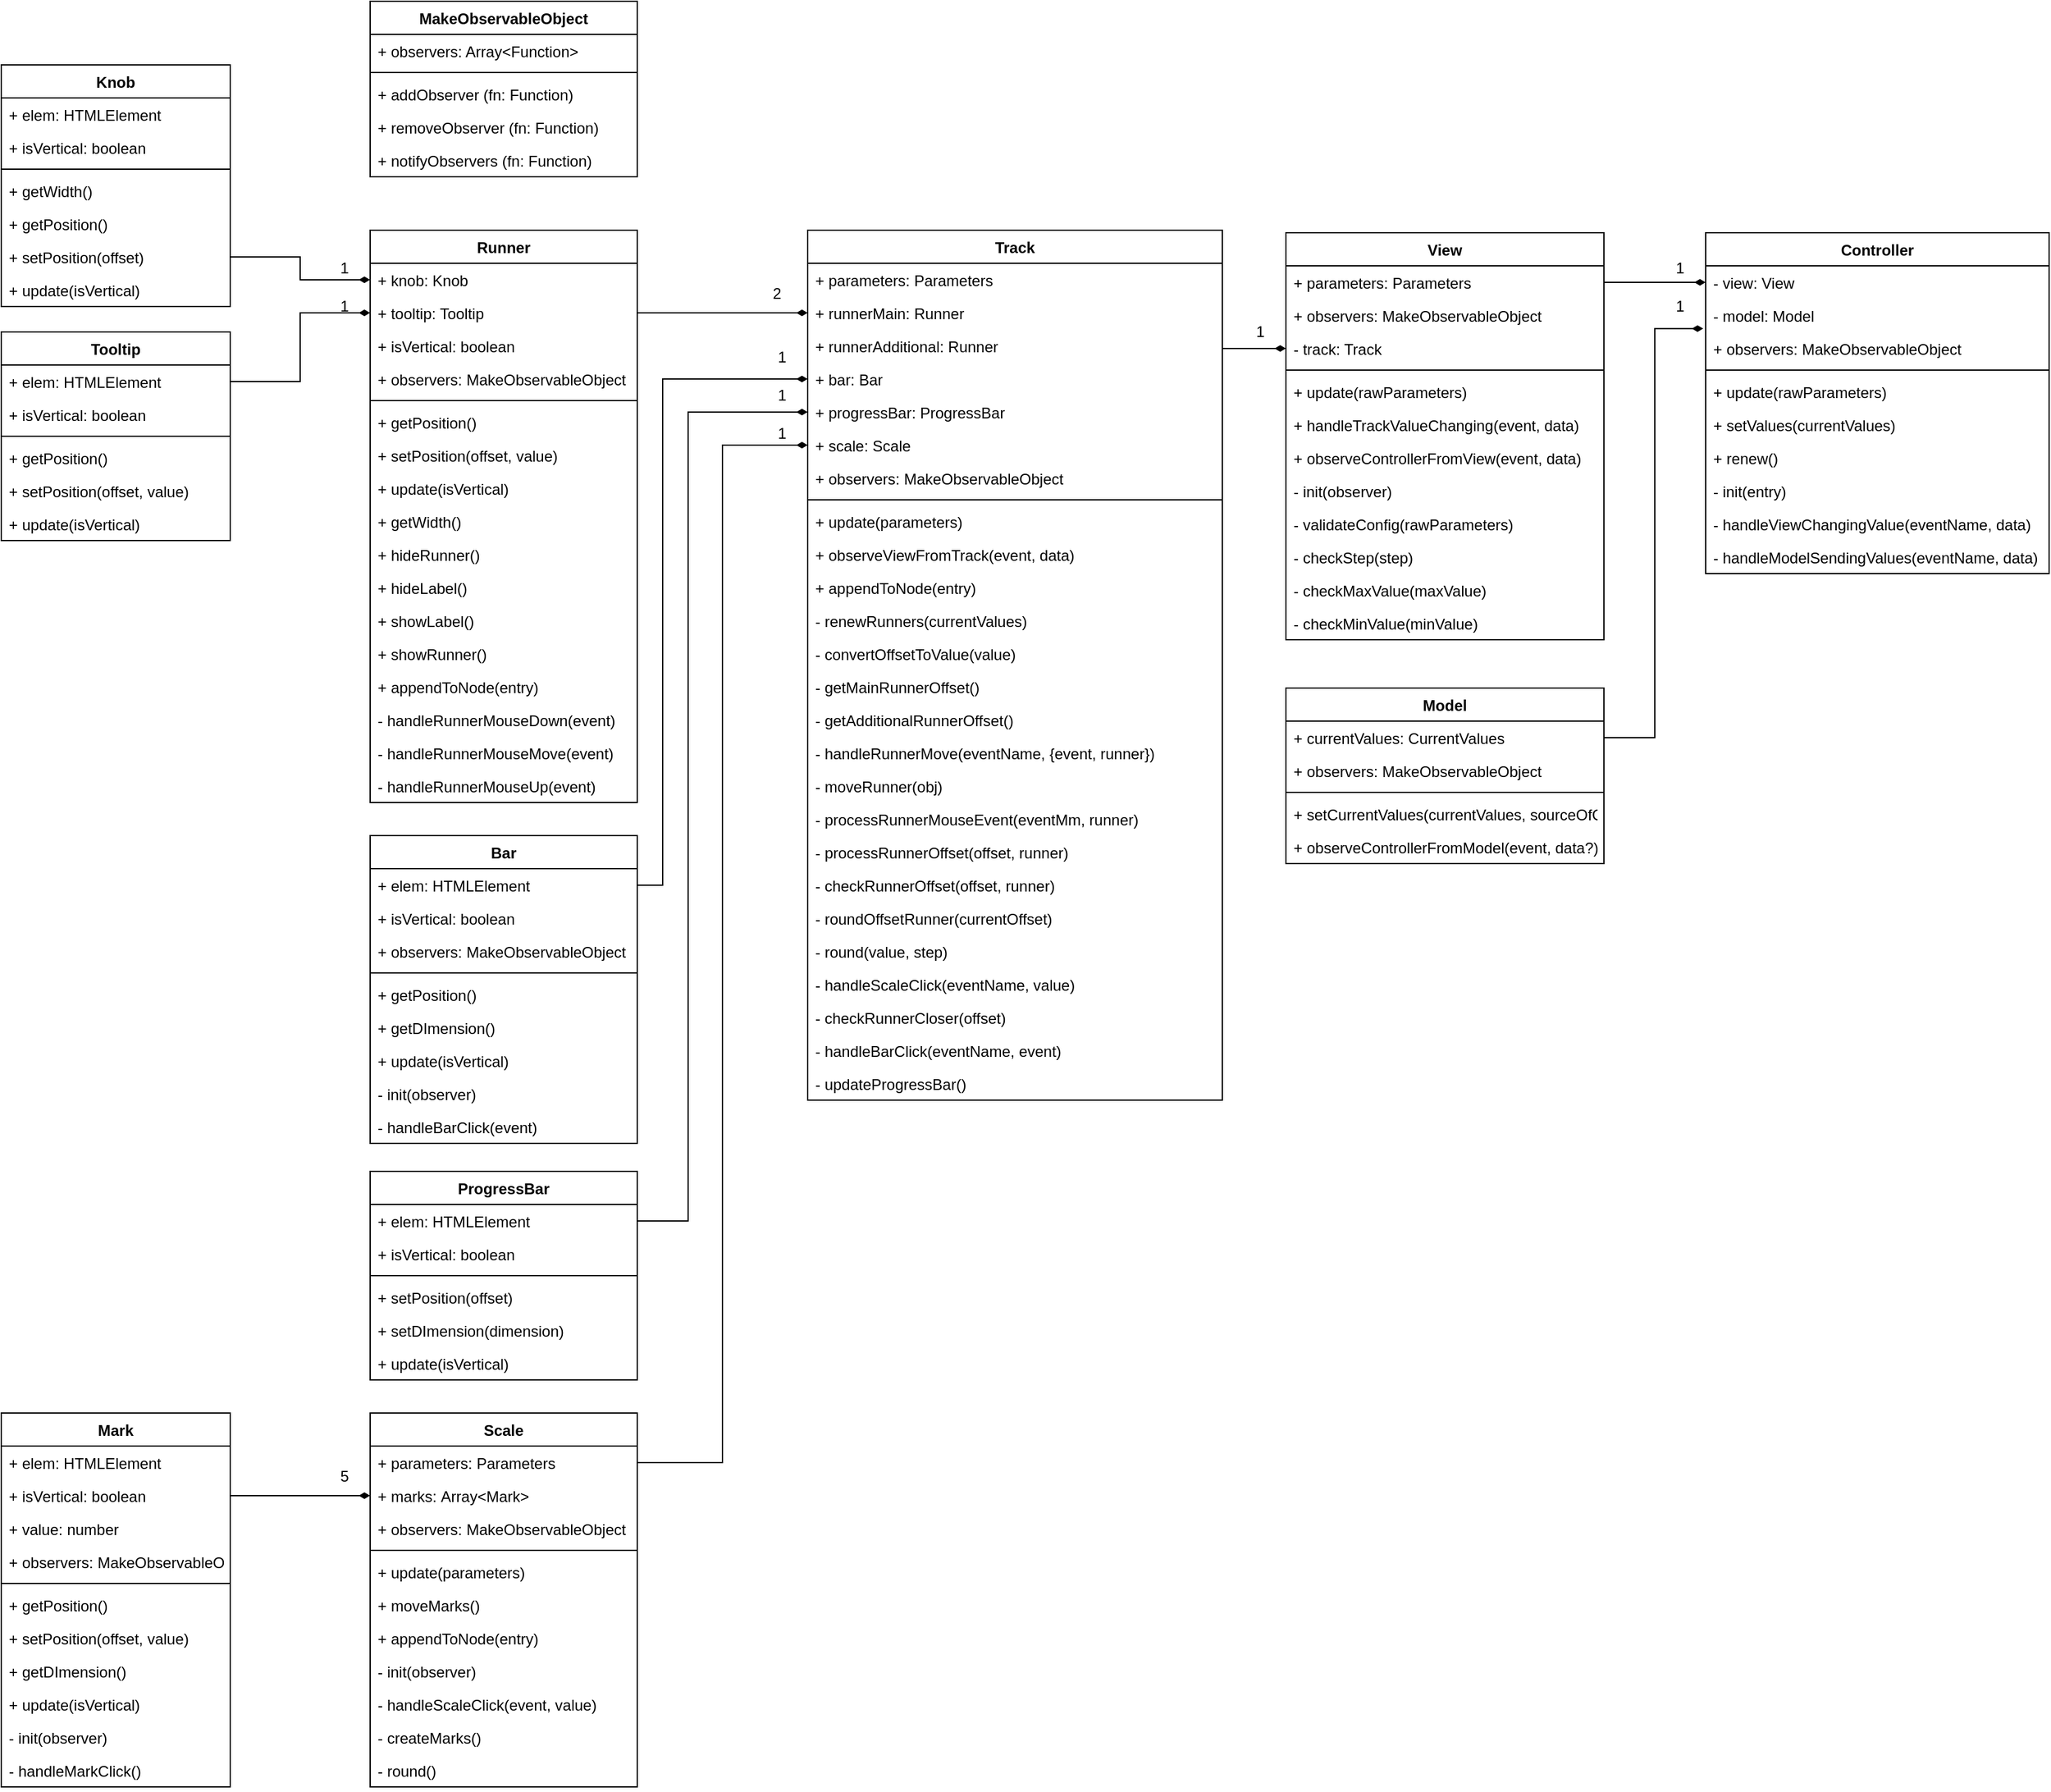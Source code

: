 <mxfile version="14.1.3" type="device"><diagram id="C5RBs43oDa-KdzZeNtuy" name="Page-1"><mxGraphModel dx="2417" dy="706" grid="1" gridSize="10" guides="1" tooltips="1" connect="1" arrows="1" fold="1" page="1" pageScale="1" pageWidth="1169" pageHeight="1654" math="0" shadow="0"><root><mxCell id="WIyWlLk6GJQsqaUBKTNV-0"/><mxCell id="WIyWlLk6GJQsqaUBKTNV-1" parent="WIyWlLk6GJQsqaUBKTNV-0"/><mxCell id="qAuqVjFfObLpfIINwKB6-82" value="1" style="text;html=1;strokeColor=none;fillColor=none;align=center;verticalAlign=middle;whiteSpace=wrap;rounded=0;" parent="WIyWlLk6GJQsqaUBKTNV-1" vertex="1"><mxGeometry x="40" y="250" width="40" height="20" as="geometry"/></mxCell><mxCell id="qAuqVjFfObLpfIINwKB6-19" value="Knob" style="swimlane;fontStyle=1;align=center;verticalAlign=top;childLayout=stackLayout;horizontal=1;startSize=26;horizontalStack=0;resizeParent=1;resizeParentMax=0;resizeLast=0;collapsible=1;marginBottom=0;" parent="WIyWlLk6GJQsqaUBKTNV-1" vertex="1"><mxGeometry x="-210" y="100" width="180" height="190" as="geometry"><mxRectangle x="60" y="210" width="60" height="26" as="alternateBounds"/></mxGeometry></mxCell><mxCell id="qAuqVjFfObLpfIINwKB6-20" value="+ elem: HTMLElement" style="text;strokeColor=none;fillColor=none;align=left;verticalAlign=top;spacingLeft=4;spacingRight=4;overflow=hidden;rotatable=0;points=[[0,0.5],[1,0.5]];portConstraint=eastwest;" parent="qAuqVjFfObLpfIINwKB6-19" vertex="1"><mxGeometry y="26" width="180" height="26" as="geometry"/></mxCell><mxCell id="0fVDJFz4LNaAnYRw1gRT-3" value="+ isVertical: boolean" style="text;strokeColor=none;fillColor=none;align=left;verticalAlign=top;spacingLeft=4;spacingRight=4;overflow=hidden;rotatable=0;points=[[0,0.5],[1,0.5]];portConstraint=eastwest;" vertex="1" parent="qAuqVjFfObLpfIINwKB6-19"><mxGeometry y="52" width="180" height="26" as="geometry"/></mxCell><mxCell id="qAuqVjFfObLpfIINwKB6-21" value="" style="line;strokeWidth=1;fillColor=none;align=left;verticalAlign=middle;spacingTop=-1;spacingLeft=3;spacingRight=3;rotatable=0;labelPosition=right;points=[];portConstraint=eastwest;" parent="qAuqVjFfObLpfIINwKB6-19" vertex="1"><mxGeometry y="78" width="180" height="8" as="geometry"/></mxCell><mxCell id="qAuqVjFfObLpfIINwKB6-22" value="+ getWidth()" style="text;strokeColor=none;fillColor=none;align=left;verticalAlign=top;spacingLeft=4;spacingRight=4;overflow=hidden;rotatable=0;points=[[0,0.5],[1,0.5]];portConstraint=eastwest;" parent="qAuqVjFfObLpfIINwKB6-19" vertex="1"><mxGeometry y="86" width="180" height="26" as="geometry"/></mxCell><mxCell id="0fVDJFz4LNaAnYRw1gRT-4" value="+ getPosition()" style="text;strokeColor=none;fillColor=none;align=left;verticalAlign=top;spacingLeft=4;spacingRight=4;overflow=hidden;rotatable=0;points=[[0,0.5],[1,0.5]];portConstraint=eastwest;" vertex="1" parent="qAuqVjFfObLpfIINwKB6-19"><mxGeometry y="112" width="180" height="26" as="geometry"/></mxCell><mxCell id="0fVDJFz4LNaAnYRw1gRT-5" value="+ setPosition(offset)" style="text;strokeColor=none;fillColor=none;align=left;verticalAlign=top;spacingLeft=4;spacingRight=4;overflow=hidden;rotatable=0;points=[[0,0.5],[1,0.5]];portConstraint=eastwest;" vertex="1" parent="qAuqVjFfObLpfIINwKB6-19"><mxGeometry y="138" width="180" height="26" as="geometry"/></mxCell><mxCell id="0fVDJFz4LNaAnYRw1gRT-6" value="+ update(isVertical)" style="text;strokeColor=none;fillColor=none;align=left;verticalAlign=top;spacingLeft=4;spacingRight=4;overflow=hidden;rotatable=0;points=[[0,0.5],[1,0.5]];portConstraint=eastwest;" vertex="1" parent="qAuqVjFfObLpfIINwKB6-19"><mxGeometry y="164" width="180" height="26" as="geometry"/></mxCell><mxCell id="qAuqVjFfObLpfIINwKB6-9" value="Bar" style="swimlane;fontStyle=1;align=center;verticalAlign=top;childLayout=stackLayout;horizontal=1;startSize=26;horizontalStack=0;resizeParent=1;resizeParentMax=0;resizeLast=0;collapsible=1;marginBottom=0;" parent="WIyWlLk6GJQsqaUBKTNV-1" vertex="1"><mxGeometry x="80" y="706" width="210" height="242" as="geometry"><mxRectangle x="60" y="40" width="60" height="26" as="alternateBounds"/></mxGeometry></mxCell><mxCell id="qAuqVjFfObLpfIINwKB6-10" value="+ elem: HTMLElement" style="text;strokeColor=none;fillColor=none;align=left;verticalAlign=top;spacingLeft=4;spacingRight=4;overflow=hidden;rotatable=0;points=[[0,0.5],[1,0.5]];portConstraint=eastwest;" parent="qAuqVjFfObLpfIINwKB6-9" vertex="1"><mxGeometry y="26" width="210" height="26" as="geometry"/></mxCell><mxCell id="wnzfdu85g52edxSjfzDe-0" value="+ isVertical: boolean" style="text;strokeColor=none;fillColor=none;align=left;verticalAlign=top;spacingLeft=4;spacingRight=4;overflow=hidden;rotatable=0;points=[[0,0.5],[1,0.5]];portConstraint=eastwest;" parent="qAuqVjFfObLpfIINwKB6-9" vertex="1"><mxGeometry y="52" width="210" height="26" as="geometry"/></mxCell><mxCell id="0fVDJFz4LNaAnYRw1gRT-0" value="+ observers: MakeObservableObject" style="text;strokeColor=none;fillColor=none;align=left;verticalAlign=top;spacingLeft=4;spacingRight=4;overflow=hidden;rotatable=0;points=[[0,0.5],[1,0.5]];portConstraint=eastwest;" vertex="1" parent="qAuqVjFfObLpfIINwKB6-9"><mxGeometry y="78" width="210" height="26" as="geometry"/></mxCell><mxCell id="qAuqVjFfObLpfIINwKB6-11" value="" style="line;strokeWidth=1;fillColor=none;align=left;verticalAlign=middle;spacingTop=-1;spacingLeft=3;spacingRight=3;rotatable=0;labelPosition=right;points=[];portConstraint=eastwest;" parent="qAuqVjFfObLpfIINwKB6-9" vertex="1"><mxGeometry y="104" width="210" height="8" as="geometry"/></mxCell><mxCell id="qAuqVjFfObLpfIINwKB6-12" value="+ getPosition()" style="text;strokeColor=none;fillColor=none;align=left;verticalAlign=top;spacingLeft=4;spacingRight=4;overflow=hidden;rotatable=0;points=[[0,0.5],[1,0.5]];portConstraint=eastwest;" parent="qAuqVjFfObLpfIINwKB6-9" vertex="1"><mxGeometry y="112" width="210" height="26" as="geometry"/></mxCell><mxCell id="qAuqVjFfObLpfIINwKB6-13" value="+ getDImension()" style="text;strokeColor=none;fillColor=none;align=left;verticalAlign=top;spacingLeft=4;spacingRight=4;overflow=hidden;rotatable=0;points=[[0,0.5],[1,0.5]];portConstraint=eastwest;" parent="qAuqVjFfObLpfIINwKB6-9" vertex="1"><mxGeometry y="138" width="210" height="26" as="geometry"/></mxCell><mxCell id="0fVDJFz4LNaAnYRw1gRT-1" value="+ update(isVertical)" style="text;strokeColor=none;fillColor=none;align=left;verticalAlign=top;spacingLeft=4;spacingRight=4;overflow=hidden;rotatable=0;points=[[0,0.5],[1,0.5]];portConstraint=eastwest;" vertex="1" parent="qAuqVjFfObLpfIINwKB6-9"><mxGeometry y="164" width="210" height="26" as="geometry"/></mxCell><mxCell id="qAuqVjFfObLpfIINwKB6-14" value="- init(observer)" style="text;strokeColor=none;fillColor=none;align=left;verticalAlign=top;spacingLeft=4;spacingRight=4;overflow=hidden;rotatable=0;points=[[0,0.5],[1,0.5]];portConstraint=eastwest;" parent="qAuqVjFfObLpfIINwKB6-9" vertex="1"><mxGeometry y="190" width="210" height="26" as="geometry"/></mxCell><mxCell id="0fVDJFz4LNaAnYRw1gRT-2" value="- handleBarClick(event)" style="text;strokeColor=none;fillColor=none;align=left;verticalAlign=top;spacingLeft=4;spacingRight=4;overflow=hidden;rotatable=0;points=[[0,0.5],[1,0.5]];portConstraint=eastwest;" vertex="1" parent="qAuqVjFfObLpfIINwKB6-9"><mxGeometry y="216" width="210" height="26" as="geometry"/></mxCell><mxCell id="zkfFHV4jXpPFQw0GAbJ--0" value="Track" style="swimlane;fontStyle=1;align=center;verticalAlign=top;childLayout=stackLayout;horizontal=1;startSize=26;horizontalStack=0;resizeParent=1;resizeLast=0;collapsible=1;marginBottom=0;rounded=0;shadow=0;strokeWidth=1;" parent="WIyWlLk6GJQsqaUBKTNV-1" vertex="1"><mxGeometry x="424" y="230" width="326" height="684" as="geometry"><mxRectangle x="220" y="120" width="160" height="26" as="alternateBounds"/></mxGeometry></mxCell><mxCell id="0fVDJFz4LNaAnYRw1gRT-81" value="+ parameters: Parameters" style="text;strokeColor=none;fillColor=none;align=left;verticalAlign=top;spacingLeft=4;spacingRight=4;overflow=hidden;rotatable=0;points=[[0,0.5],[1,0.5]];portConstraint=eastwest;" vertex="1" parent="zkfFHV4jXpPFQw0GAbJ--0"><mxGeometry y="26" width="326" height="26" as="geometry"/></mxCell><mxCell id="0fVDJFz4LNaAnYRw1gRT-82" value="+ runnerMain: Runner" style="text;strokeColor=none;fillColor=none;align=left;verticalAlign=top;spacingLeft=4;spacingRight=4;overflow=hidden;rotatable=0;points=[[0,0.5],[1,0.5]];portConstraint=eastwest;" vertex="1" parent="zkfFHV4jXpPFQw0GAbJ--0"><mxGeometry y="52" width="326" height="26" as="geometry"/></mxCell><mxCell id="0fVDJFz4LNaAnYRw1gRT-83" value="+ runnerAdditional: Runner" style="text;strokeColor=none;fillColor=none;align=left;verticalAlign=top;spacingLeft=4;spacingRight=4;overflow=hidden;rotatable=0;points=[[0,0.5],[1,0.5]];portConstraint=eastwest;" vertex="1" parent="zkfFHV4jXpPFQw0GAbJ--0"><mxGeometry y="78" width="326" height="26" as="geometry"/></mxCell><mxCell id="0fVDJFz4LNaAnYRw1gRT-84" value="+ bar: Bar" style="text;align=left;verticalAlign=top;spacingLeft=4;spacingRight=4;overflow=hidden;rotatable=0;points=[[0,0.5],[1,0.5]];portConstraint=eastwest;rounded=0;shadow=0;html=0;" vertex="1" parent="zkfFHV4jXpPFQw0GAbJ--0"><mxGeometry y="104" width="326" height="26" as="geometry"/></mxCell><mxCell id="qAuqVjFfObLpfIINwKB6-91" value="+ progressBar: ProgressBar" style="text;align=left;verticalAlign=top;spacingLeft=4;spacingRight=4;overflow=hidden;rotatable=0;points=[[0,0.5],[1,0.5]];portConstraint=eastwest;rounded=0;shadow=0;html=0;" parent="zkfFHV4jXpPFQw0GAbJ--0" vertex="1"><mxGeometry y="130" width="326" height="26" as="geometry"/></mxCell><mxCell id="zkfFHV4jXpPFQw0GAbJ--1" value="+ scale: Scale" style="text;align=left;verticalAlign=top;spacingLeft=4;spacingRight=4;overflow=hidden;rotatable=0;points=[[0,0.5],[1,0.5]];portConstraint=eastwest;" parent="zkfFHV4jXpPFQw0GAbJ--0" vertex="1"><mxGeometry y="156" width="326" height="26" as="geometry"/></mxCell><mxCell id="0fVDJFz4LNaAnYRw1gRT-85" value="+ observers: MakeObservableObject" style="text;strokeColor=none;fillColor=none;align=left;verticalAlign=top;spacingLeft=4;spacingRight=4;overflow=hidden;rotatable=0;points=[[0,0.5],[1,0.5]];portConstraint=eastwest;" vertex="1" parent="zkfFHV4jXpPFQw0GAbJ--0"><mxGeometry y="182" width="326" height="26" as="geometry"/></mxCell><mxCell id="zkfFHV4jXpPFQw0GAbJ--4" value="" style="line;html=1;strokeWidth=1;align=left;verticalAlign=middle;spacingTop=-1;spacingLeft=3;spacingRight=3;rotatable=0;labelPosition=right;points=[];portConstraint=eastwest;" parent="zkfFHV4jXpPFQw0GAbJ--0" vertex="1"><mxGeometry y="208" width="326" height="8" as="geometry"/></mxCell><mxCell id="0fVDJFz4LNaAnYRw1gRT-86" value="+ update(parameters)" style="text;strokeColor=none;fillColor=none;align=left;verticalAlign=top;spacingLeft=4;spacingRight=4;overflow=hidden;rotatable=0;points=[[0,0.5],[1,0.5]];portConstraint=eastwest;" vertex="1" parent="zkfFHV4jXpPFQw0GAbJ--0"><mxGeometry y="216" width="326" height="26" as="geometry"/></mxCell><mxCell id="0fVDJFz4LNaAnYRw1gRT-87" value="+ observeViewFromTrack(event, data)" style="text;strokeColor=none;fillColor=none;align=left;verticalAlign=top;spacingLeft=4;spacingRight=4;overflow=hidden;rotatable=0;points=[[0,0.5],[1,0.5]];portConstraint=eastwest;" vertex="1" parent="zkfFHV4jXpPFQw0GAbJ--0"><mxGeometry y="242" width="326" height="26" as="geometry"/></mxCell><mxCell id="0fVDJFz4LNaAnYRw1gRT-89" value="+ appendToNode(entry)" style="text;strokeColor=none;fillColor=none;align=left;verticalAlign=top;spacingLeft=4;spacingRight=4;overflow=hidden;rotatable=0;points=[[0,0.5],[1,0.5]];portConstraint=eastwest;" vertex="1" parent="zkfFHV4jXpPFQw0GAbJ--0"><mxGeometry y="268" width="326" height="26" as="geometry"/></mxCell><mxCell id="0fVDJFz4LNaAnYRw1gRT-88" value="- renewRunners(currentValues)" style="text;strokeColor=none;fillColor=none;align=left;verticalAlign=top;spacingLeft=4;spacingRight=4;overflow=hidden;rotatable=0;points=[[0,0.5],[1,0.5]];portConstraint=eastwest;" vertex="1" parent="zkfFHV4jXpPFQw0GAbJ--0"><mxGeometry y="294" width="326" height="26" as="geometry"/></mxCell><mxCell id="0fVDJFz4LNaAnYRw1gRT-90" value="- convertOffsetToValue(value)" style="text;strokeColor=none;fillColor=none;align=left;verticalAlign=top;spacingLeft=4;spacingRight=4;overflow=hidden;rotatable=0;points=[[0,0.5],[1,0.5]];portConstraint=eastwest;" vertex="1" parent="zkfFHV4jXpPFQw0GAbJ--0"><mxGeometry y="320" width="326" height="26" as="geometry"/></mxCell><mxCell id="0fVDJFz4LNaAnYRw1gRT-91" value="- getMainRunnerOffset()" style="text;strokeColor=none;fillColor=none;align=left;verticalAlign=top;spacingLeft=4;spacingRight=4;overflow=hidden;rotatable=0;points=[[0,0.5],[1,0.5]];portConstraint=eastwest;" vertex="1" parent="zkfFHV4jXpPFQw0GAbJ--0"><mxGeometry y="346" width="326" height="26" as="geometry"/></mxCell><mxCell id="0fVDJFz4LNaAnYRw1gRT-92" value="- getAdditionalRunnerOffset()" style="text;strokeColor=none;fillColor=none;align=left;verticalAlign=top;spacingLeft=4;spacingRight=4;overflow=hidden;rotatable=0;points=[[0,0.5],[1,0.5]];portConstraint=eastwest;" vertex="1" parent="zkfFHV4jXpPFQw0GAbJ--0"><mxGeometry y="372" width="326" height="26" as="geometry"/></mxCell><mxCell id="0fVDJFz4LNaAnYRw1gRT-93" value="- handleRunnerMove(eventName, {event, runner})" style="text;strokeColor=none;fillColor=none;align=left;verticalAlign=top;spacingLeft=4;spacingRight=4;overflow=hidden;rotatable=0;points=[[0,0.5],[1,0.5]];portConstraint=eastwest;" vertex="1" parent="zkfFHV4jXpPFQw0GAbJ--0"><mxGeometry y="398" width="326" height="26" as="geometry"/></mxCell><mxCell id="0fVDJFz4LNaAnYRw1gRT-94" value="- moveRunner(obj)" style="text;strokeColor=none;fillColor=none;align=left;verticalAlign=top;spacingLeft=4;spacingRight=4;overflow=hidden;rotatable=0;points=[[0,0.5],[1,0.5]];portConstraint=eastwest;" vertex="1" parent="zkfFHV4jXpPFQw0GAbJ--0"><mxGeometry y="424" width="326" height="26" as="geometry"/></mxCell><mxCell id="0fVDJFz4LNaAnYRw1gRT-95" value="- processRunnerMouseEvent(eventMm, runner)" style="text;strokeColor=none;fillColor=none;align=left;verticalAlign=top;spacingLeft=4;spacingRight=4;overflow=hidden;rotatable=0;points=[[0,0.5],[1,0.5]];portConstraint=eastwest;" vertex="1" parent="zkfFHV4jXpPFQw0GAbJ--0"><mxGeometry y="450" width="326" height="26" as="geometry"/></mxCell><mxCell id="0fVDJFz4LNaAnYRw1gRT-96" value="- processRunnerOffset(offset, runner)" style="text;strokeColor=none;fillColor=none;align=left;verticalAlign=top;spacingLeft=4;spacingRight=4;overflow=hidden;rotatable=0;points=[[0,0.5],[1,0.5]];portConstraint=eastwest;" vertex="1" parent="zkfFHV4jXpPFQw0GAbJ--0"><mxGeometry y="476" width="326" height="26" as="geometry"/></mxCell><mxCell id="0fVDJFz4LNaAnYRw1gRT-97" value="- checkRunnerOffset(offset, runner)" style="text;strokeColor=none;fillColor=none;align=left;verticalAlign=top;spacingLeft=4;spacingRight=4;overflow=hidden;rotatable=0;points=[[0,0.5],[1,0.5]];portConstraint=eastwest;" vertex="1" parent="zkfFHV4jXpPFQw0GAbJ--0"><mxGeometry y="502" width="326" height="26" as="geometry"/></mxCell><mxCell id="0fVDJFz4LNaAnYRw1gRT-98" value="- roundOffsetRunner(currentOffset)" style="text;strokeColor=none;fillColor=none;align=left;verticalAlign=top;spacingLeft=4;spacingRight=4;overflow=hidden;rotatable=0;points=[[0,0.5],[1,0.5]];portConstraint=eastwest;" vertex="1" parent="zkfFHV4jXpPFQw0GAbJ--0"><mxGeometry y="528" width="326" height="26" as="geometry"/></mxCell><mxCell id="0fVDJFz4LNaAnYRw1gRT-100" value="- round(value, step)" style="text;strokeColor=none;fillColor=none;align=left;verticalAlign=top;spacingLeft=4;spacingRight=4;overflow=hidden;rotatable=0;points=[[0,0.5],[1,0.5]];portConstraint=eastwest;" vertex="1" parent="zkfFHV4jXpPFQw0GAbJ--0"><mxGeometry y="554" width="326" height="26" as="geometry"/></mxCell><mxCell id="0fVDJFz4LNaAnYRw1gRT-99" value="- handleScaleClick(eventName, value)" style="text;strokeColor=none;fillColor=none;align=left;verticalAlign=top;spacingLeft=4;spacingRight=4;overflow=hidden;rotatable=0;points=[[0,0.5],[1,0.5]];portConstraint=eastwest;" vertex="1" parent="zkfFHV4jXpPFQw0GAbJ--0"><mxGeometry y="580" width="326" height="26" as="geometry"/></mxCell><mxCell id="0fVDJFz4LNaAnYRw1gRT-101" value="- checkRunnerCloser(offset)" style="text;strokeColor=none;fillColor=none;align=left;verticalAlign=top;spacingLeft=4;spacingRight=4;overflow=hidden;rotatable=0;points=[[0,0.5],[1,0.5]];portConstraint=eastwest;" vertex="1" parent="zkfFHV4jXpPFQw0GAbJ--0"><mxGeometry y="606" width="326" height="26" as="geometry"/></mxCell><mxCell id="0fVDJFz4LNaAnYRw1gRT-102" value="- handleBarClick(eventName, event)" style="text;strokeColor=none;fillColor=none;align=left;verticalAlign=top;spacingLeft=4;spacingRight=4;overflow=hidden;rotatable=0;points=[[0,0.5],[1,0.5]];portConstraint=eastwest;" vertex="1" parent="zkfFHV4jXpPFQw0GAbJ--0"><mxGeometry y="632" width="326" height="26" as="geometry"/></mxCell><mxCell id="0fVDJFz4LNaAnYRw1gRT-104" value="- updateProgressBar()" style="text;strokeColor=none;fillColor=none;align=left;verticalAlign=top;spacingLeft=4;spacingRight=4;overflow=hidden;rotatable=0;points=[[0,0.5],[1,0.5]];portConstraint=eastwest;" vertex="1" parent="zkfFHV4jXpPFQw0GAbJ--0"><mxGeometry y="658" width="326" height="26" as="geometry"/></mxCell><mxCell id="qAuqVjFfObLpfIINwKB6-83" value="MakeObservableObject" style="swimlane;fontStyle=1;align=center;verticalAlign=top;childLayout=stackLayout;horizontal=1;startSize=26;horizontalStack=0;resizeParent=1;resizeParentMax=0;resizeLast=0;collapsible=1;marginBottom=0;" parent="WIyWlLk6GJQsqaUBKTNV-1" vertex="1"><mxGeometry x="80" y="50" width="210" height="138" as="geometry"><mxRectangle x="60" y="40" width="60" height="26" as="alternateBounds"/></mxGeometry></mxCell><mxCell id="qAuqVjFfObLpfIINwKB6-84" value="+ observers: Array&lt;Function&gt;" style="text;strokeColor=none;fillColor=none;align=left;verticalAlign=top;spacingLeft=4;spacingRight=4;overflow=hidden;rotatable=0;points=[[0,0.5],[1,0.5]];portConstraint=eastwest;" parent="qAuqVjFfObLpfIINwKB6-83" vertex="1"><mxGeometry y="26" width="210" height="26" as="geometry"/></mxCell><mxCell id="qAuqVjFfObLpfIINwKB6-85" value="" style="line;strokeWidth=1;fillColor=none;align=left;verticalAlign=middle;spacingTop=-1;spacingLeft=3;spacingRight=3;rotatable=0;labelPosition=right;points=[];portConstraint=eastwest;" parent="qAuqVjFfObLpfIINwKB6-83" vertex="1"><mxGeometry y="52" width="210" height="8" as="geometry"/></mxCell><mxCell id="qAuqVjFfObLpfIINwKB6-86" value="+ addObserver (fn: Function)" style="text;strokeColor=none;fillColor=none;align=left;verticalAlign=top;spacingLeft=4;spacingRight=4;overflow=hidden;rotatable=0;points=[[0,0.5],[1,0.5]];portConstraint=eastwest;" parent="qAuqVjFfObLpfIINwKB6-83" vertex="1"><mxGeometry y="60" width="210" height="26" as="geometry"/></mxCell><mxCell id="qAuqVjFfObLpfIINwKB6-88" value="+ removeObserver (fn: Function)" style="text;strokeColor=none;fillColor=none;align=left;verticalAlign=top;spacingLeft=4;spacingRight=4;overflow=hidden;rotatable=0;points=[[0,0.5],[1,0.5]];portConstraint=eastwest;" parent="qAuqVjFfObLpfIINwKB6-83" vertex="1"><mxGeometry y="86" width="210" height="26" as="geometry"/></mxCell><mxCell id="qAuqVjFfObLpfIINwKB6-89" value="+ notifyObservers (fn: Function)" style="text;strokeColor=none;fillColor=none;align=left;verticalAlign=top;spacingLeft=4;spacingRight=4;overflow=hidden;rotatable=0;points=[[0,0.5],[1,0.5]];portConstraint=eastwest;" parent="qAuqVjFfObLpfIINwKB6-83" vertex="1"><mxGeometry y="112" width="210" height="26" as="geometry"/></mxCell><mxCell id="0fVDJFz4LNaAnYRw1gRT-7" value="Tooltip" style="swimlane;fontStyle=1;align=center;verticalAlign=top;childLayout=stackLayout;horizontal=1;startSize=26;horizontalStack=0;resizeParent=1;resizeParentMax=0;resizeLast=0;collapsible=1;marginBottom=0;" vertex="1" parent="WIyWlLk6GJQsqaUBKTNV-1"><mxGeometry x="-210" y="310" width="180" height="164" as="geometry"><mxRectangle x="60" y="210" width="60" height="26" as="alternateBounds"/></mxGeometry></mxCell><mxCell id="0fVDJFz4LNaAnYRw1gRT-8" value="+ elem: HTMLElement" style="text;strokeColor=none;fillColor=none;align=left;verticalAlign=top;spacingLeft=4;spacingRight=4;overflow=hidden;rotatable=0;points=[[0,0.5],[1,0.5]];portConstraint=eastwest;" vertex="1" parent="0fVDJFz4LNaAnYRw1gRT-7"><mxGeometry y="26" width="180" height="26" as="geometry"/></mxCell><mxCell id="0fVDJFz4LNaAnYRw1gRT-9" value="+ isVertical: boolean" style="text;strokeColor=none;fillColor=none;align=left;verticalAlign=top;spacingLeft=4;spacingRight=4;overflow=hidden;rotatable=0;points=[[0,0.5],[1,0.5]];portConstraint=eastwest;" vertex="1" parent="0fVDJFz4LNaAnYRw1gRT-7"><mxGeometry y="52" width="180" height="26" as="geometry"/></mxCell><mxCell id="0fVDJFz4LNaAnYRw1gRT-10" value="" style="line;strokeWidth=1;fillColor=none;align=left;verticalAlign=middle;spacingTop=-1;spacingLeft=3;spacingRight=3;rotatable=0;labelPosition=right;points=[];portConstraint=eastwest;" vertex="1" parent="0fVDJFz4LNaAnYRw1gRT-7"><mxGeometry y="78" width="180" height="8" as="geometry"/></mxCell><mxCell id="0fVDJFz4LNaAnYRw1gRT-12" value="+ getPosition()" style="text;strokeColor=none;fillColor=none;align=left;verticalAlign=top;spacingLeft=4;spacingRight=4;overflow=hidden;rotatable=0;points=[[0,0.5],[1,0.5]];portConstraint=eastwest;" vertex="1" parent="0fVDJFz4LNaAnYRw1gRT-7"><mxGeometry y="86" width="180" height="26" as="geometry"/></mxCell><mxCell id="0fVDJFz4LNaAnYRw1gRT-13" value="+ setPosition(offset, value)" style="text;strokeColor=none;fillColor=none;align=left;verticalAlign=top;spacingLeft=4;spacingRight=4;overflow=hidden;rotatable=0;points=[[0,0.5],[1,0.5]];portConstraint=eastwest;" vertex="1" parent="0fVDJFz4LNaAnYRw1gRT-7"><mxGeometry y="112" width="180" height="26" as="geometry"/></mxCell><mxCell id="0fVDJFz4LNaAnYRw1gRT-14" value="+ update(isVertical)" style="text;strokeColor=none;fillColor=none;align=left;verticalAlign=top;spacingLeft=4;spacingRight=4;overflow=hidden;rotatable=0;points=[[0,0.5],[1,0.5]];portConstraint=eastwest;" vertex="1" parent="0fVDJFz4LNaAnYRw1gRT-7"><mxGeometry y="138" width="180" height="26" as="geometry"/></mxCell><mxCell id="0fVDJFz4LNaAnYRw1gRT-15" value="Runner" style="swimlane;fontStyle=1;align=center;verticalAlign=top;childLayout=stackLayout;horizontal=1;startSize=26;horizontalStack=0;resizeParent=1;resizeParentMax=0;resizeLast=0;collapsible=1;marginBottom=0;" vertex="1" parent="WIyWlLk6GJQsqaUBKTNV-1"><mxGeometry x="80" y="230" width="210" height="450" as="geometry"><mxRectangle x="60" y="40" width="60" height="26" as="alternateBounds"/></mxGeometry></mxCell><mxCell id="0fVDJFz4LNaAnYRw1gRT-16" value="+ knob: Knob" style="text;strokeColor=none;fillColor=none;align=left;verticalAlign=top;spacingLeft=4;spacingRight=4;overflow=hidden;rotatable=0;points=[[0,0.5],[1,0.5]];portConstraint=eastwest;" vertex="1" parent="0fVDJFz4LNaAnYRw1gRT-15"><mxGeometry y="26" width="210" height="26" as="geometry"/></mxCell><mxCell id="0fVDJFz4LNaAnYRw1gRT-17" value="+ tooltip: Tooltip" style="text;strokeColor=none;fillColor=none;align=left;verticalAlign=top;spacingLeft=4;spacingRight=4;overflow=hidden;rotatable=0;points=[[0,0.5],[1,0.5]];portConstraint=eastwest;" vertex="1" parent="0fVDJFz4LNaAnYRw1gRT-15"><mxGeometry y="52" width="210" height="26" as="geometry"/></mxCell><mxCell id="0fVDJFz4LNaAnYRw1gRT-26" value="+ isVertical: boolean" style="text;strokeColor=none;fillColor=none;align=left;verticalAlign=top;spacingLeft=4;spacingRight=4;overflow=hidden;rotatable=0;points=[[0,0.5],[1,0.5]];portConstraint=eastwest;" vertex="1" parent="0fVDJFz4LNaAnYRw1gRT-15"><mxGeometry y="78" width="210" height="26" as="geometry"/></mxCell><mxCell id="0fVDJFz4LNaAnYRw1gRT-18" value="+ observers: MakeObservableObject" style="text;strokeColor=none;fillColor=none;align=left;verticalAlign=top;spacingLeft=4;spacingRight=4;overflow=hidden;rotatable=0;points=[[0,0.5],[1,0.5]];portConstraint=eastwest;" vertex="1" parent="0fVDJFz4LNaAnYRw1gRT-15"><mxGeometry y="104" width="210" height="26" as="geometry"/></mxCell><mxCell id="0fVDJFz4LNaAnYRw1gRT-19" value="" style="line;strokeWidth=1;fillColor=none;align=left;verticalAlign=middle;spacingTop=-1;spacingLeft=3;spacingRight=3;rotatable=0;labelPosition=right;points=[];portConstraint=eastwest;" vertex="1" parent="0fVDJFz4LNaAnYRw1gRT-15"><mxGeometry y="130" width="210" height="8" as="geometry"/></mxCell><mxCell id="0fVDJFz4LNaAnYRw1gRT-20" value="+ getPosition()" style="text;strokeColor=none;fillColor=none;align=left;verticalAlign=top;spacingLeft=4;spacingRight=4;overflow=hidden;rotatable=0;points=[[0,0.5],[1,0.5]];portConstraint=eastwest;" vertex="1" parent="0fVDJFz4LNaAnYRw1gRT-15"><mxGeometry y="138" width="210" height="26" as="geometry"/></mxCell><mxCell id="0fVDJFz4LNaAnYRw1gRT-27" value="+ setPosition(offset, value)" style="text;strokeColor=none;fillColor=none;align=left;verticalAlign=top;spacingLeft=4;spacingRight=4;overflow=hidden;rotatable=0;points=[[0,0.5],[1,0.5]];portConstraint=eastwest;" vertex="1" parent="0fVDJFz4LNaAnYRw1gRT-15"><mxGeometry y="164" width="210" height="26" as="geometry"/></mxCell><mxCell id="0fVDJFz4LNaAnYRw1gRT-22" value="+ update(isVertical)" style="text;strokeColor=none;fillColor=none;align=left;verticalAlign=top;spacingLeft=4;spacingRight=4;overflow=hidden;rotatable=0;points=[[0,0.5],[1,0.5]];portConstraint=eastwest;" vertex="1" parent="0fVDJFz4LNaAnYRw1gRT-15"><mxGeometry y="190" width="210" height="26" as="geometry"/></mxCell><mxCell id="0fVDJFz4LNaAnYRw1gRT-28" value="+ getWidth()" style="text;strokeColor=none;fillColor=none;align=left;verticalAlign=top;spacingLeft=4;spacingRight=4;overflow=hidden;rotatable=0;points=[[0,0.5],[1,0.5]];portConstraint=eastwest;" vertex="1" parent="0fVDJFz4LNaAnYRw1gRT-15"><mxGeometry y="216" width="210" height="26" as="geometry"/></mxCell><mxCell id="0fVDJFz4LNaAnYRw1gRT-29" value="+ hideRunner()" style="text;strokeColor=none;fillColor=none;align=left;verticalAlign=top;spacingLeft=4;spacingRight=4;overflow=hidden;rotatable=0;points=[[0,0.5],[1,0.5]];portConstraint=eastwest;" vertex="1" parent="0fVDJFz4LNaAnYRw1gRT-15"><mxGeometry y="242" width="210" height="26" as="geometry"/></mxCell><mxCell id="0fVDJFz4LNaAnYRw1gRT-30" value="+ hideLabel()" style="text;strokeColor=none;fillColor=none;align=left;verticalAlign=top;spacingLeft=4;spacingRight=4;overflow=hidden;rotatable=0;points=[[0,0.5],[1,0.5]];portConstraint=eastwest;" vertex="1" parent="0fVDJFz4LNaAnYRw1gRT-15"><mxGeometry y="268" width="210" height="26" as="geometry"/></mxCell><mxCell id="0fVDJFz4LNaAnYRw1gRT-31" value="+ showLabel()" style="text;strokeColor=none;fillColor=none;align=left;verticalAlign=top;spacingLeft=4;spacingRight=4;overflow=hidden;rotatable=0;points=[[0,0.5],[1,0.5]];portConstraint=eastwest;" vertex="1" parent="0fVDJFz4LNaAnYRw1gRT-15"><mxGeometry y="294" width="210" height="26" as="geometry"/></mxCell><mxCell id="0fVDJFz4LNaAnYRw1gRT-32" value="+ showRunner()" style="text;strokeColor=none;fillColor=none;align=left;verticalAlign=top;spacingLeft=4;spacingRight=4;overflow=hidden;rotatable=0;points=[[0,0.5],[1,0.5]];portConstraint=eastwest;" vertex="1" parent="0fVDJFz4LNaAnYRw1gRT-15"><mxGeometry y="320" width="210" height="26" as="geometry"/></mxCell><mxCell id="0fVDJFz4LNaAnYRw1gRT-33" value="+ appendToNode(entry)" style="text;strokeColor=none;fillColor=none;align=left;verticalAlign=top;spacingLeft=4;spacingRight=4;overflow=hidden;rotatable=0;points=[[0,0.5],[1,0.5]];portConstraint=eastwest;" vertex="1" parent="0fVDJFz4LNaAnYRw1gRT-15"><mxGeometry y="346" width="210" height="26" as="geometry"/></mxCell><mxCell id="0fVDJFz4LNaAnYRw1gRT-34" value="- handleRunnerMouseDown(event)" style="text;strokeColor=none;fillColor=none;align=left;verticalAlign=top;spacingLeft=4;spacingRight=4;overflow=hidden;rotatable=0;points=[[0,0.5],[1,0.5]];portConstraint=eastwest;" vertex="1" parent="0fVDJFz4LNaAnYRw1gRT-15"><mxGeometry y="372" width="210" height="26" as="geometry"/></mxCell><mxCell id="0fVDJFz4LNaAnYRw1gRT-35" value="- handleRunnerMouseMove(event)" style="text;strokeColor=none;fillColor=none;align=left;verticalAlign=top;spacingLeft=4;spacingRight=4;overflow=hidden;rotatable=0;points=[[0,0.5],[1,0.5]];portConstraint=eastwest;" vertex="1" parent="0fVDJFz4LNaAnYRw1gRT-15"><mxGeometry y="398" width="210" height="26" as="geometry"/></mxCell><mxCell id="0fVDJFz4LNaAnYRw1gRT-36" value="- handleRunnerMouseUp(event)" style="text;strokeColor=none;fillColor=none;align=left;verticalAlign=top;spacingLeft=4;spacingRight=4;overflow=hidden;rotatable=0;points=[[0,0.5],[1,0.5]];portConstraint=eastwest;" vertex="1" parent="0fVDJFz4LNaAnYRw1gRT-15"><mxGeometry y="424" width="210" height="26" as="geometry"/></mxCell><mxCell id="0fVDJFz4LNaAnYRw1gRT-39" style="edgeStyle=orthogonalEdgeStyle;rounded=0;orthogonalLoop=1;jettySize=auto;html=1;exitX=1;exitY=0.5;exitDx=0;exitDy=0;entryX=0;entryY=0.5;entryDx=0;entryDy=0;endArrow=diamondThin;endFill=1;" edge="1" parent="WIyWlLk6GJQsqaUBKTNV-1" source="0fVDJFz4LNaAnYRw1gRT-8" target="0fVDJFz4LNaAnYRw1gRT-17"><mxGeometry relative="1" as="geometry"/></mxCell><mxCell id="0fVDJFz4LNaAnYRw1gRT-40" value="1" style="text;html=1;strokeColor=none;fillColor=none;align=center;verticalAlign=middle;whiteSpace=wrap;rounded=0;" vertex="1" parent="WIyWlLk6GJQsqaUBKTNV-1"><mxGeometry x="40" y="280" width="40" height="20" as="geometry"/></mxCell><mxCell id="0fVDJFz4LNaAnYRw1gRT-41" value="ProgressBar" style="swimlane;fontStyle=1;align=center;verticalAlign=top;childLayout=stackLayout;horizontal=1;startSize=26;horizontalStack=0;resizeParent=1;resizeParentMax=0;resizeLast=0;collapsible=1;marginBottom=0;" vertex="1" parent="WIyWlLk6GJQsqaUBKTNV-1"><mxGeometry x="80" y="970" width="210" height="164" as="geometry"><mxRectangle x="60" y="40" width="60" height="26" as="alternateBounds"/></mxGeometry></mxCell><mxCell id="0fVDJFz4LNaAnYRw1gRT-42" value="+ elem: HTMLElement" style="text;strokeColor=none;fillColor=none;align=left;verticalAlign=top;spacingLeft=4;spacingRight=4;overflow=hidden;rotatable=0;points=[[0,0.5],[1,0.5]];portConstraint=eastwest;" vertex="1" parent="0fVDJFz4LNaAnYRw1gRT-41"><mxGeometry y="26" width="210" height="26" as="geometry"/></mxCell><mxCell id="0fVDJFz4LNaAnYRw1gRT-43" value="+ isVertical: boolean" style="text;strokeColor=none;fillColor=none;align=left;verticalAlign=top;spacingLeft=4;spacingRight=4;overflow=hidden;rotatable=0;points=[[0,0.5],[1,0.5]];portConstraint=eastwest;" vertex="1" parent="0fVDJFz4LNaAnYRw1gRT-41"><mxGeometry y="52" width="210" height="26" as="geometry"/></mxCell><mxCell id="0fVDJFz4LNaAnYRw1gRT-45" value="" style="line;strokeWidth=1;fillColor=none;align=left;verticalAlign=middle;spacingTop=-1;spacingLeft=3;spacingRight=3;rotatable=0;labelPosition=right;points=[];portConstraint=eastwest;" vertex="1" parent="0fVDJFz4LNaAnYRw1gRT-41"><mxGeometry y="78" width="210" height="8" as="geometry"/></mxCell><mxCell id="0fVDJFz4LNaAnYRw1gRT-51" value="+ setPosition(offset)" style="text;strokeColor=none;fillColor=none;align=left;verticalAlign=top;spacingLeft=4;spacingRight=4;overflow=hidden;rotatable=0;points=[[0,0.5],[1,0.5]];portConstraint=eastwest;" vertex="1" parent="0fVDJFz4LNaAnYRw1gRT-41"><mxGeometry y="86" width="210" height="26" as="geometry"/></mxCell><mxCell id="0fVDJFz4LNaAnYRw1gRT-52" value="+ setDImension(dimension)" style="text;strokeColor=none;fillColor=none;align=left;verticalAlign=top;spacingLeft=4;spacingRight=4;overflow=hidden;rotatable=0;points=[[0,0.5],[1,0.5]];portConstraint=eastwest;" vertex="1" parent="0fVDJFz4LNaAnYRw1gRT-41"><mxGeometry y="112" width="210" height="26" as="geometry"/></mxCell><mxCell id="0fVDJFz4LNaAnYRw1gRT-48" value="+ update(isVertical)" style="text;strokeColor=none;fillColor=none;align=left;verticalAlign=top;spacingLeft=4;spacingRight=4;overflow=hidden;rotatable=0;points=[[0,0.5],[1,0.5]];portConstraint=eastwest;" vertex="1" parent="0fVDJFz4LNaAnYRw1gRT-41"><mxGeometry y="138" width="210" height="26" as="geometry"/></mxCell><mxCell id="0fVDJFz4LNaAnYRw1gRT-54" value="Mark" style="swimlane;fontStyle=1;align=center;verticalAlign=top;childLayout=stackLayout;horizontal=1;startSize=26;horizontalStack=0;resizeParent=1;resizeParentMax=0;resizeLast=0;collapsible=1;marginBottom=0;" vertex="1" parent="WIyWlLk6GJQsqaUBKTNV-1"><mxGeometry x="-210" y="1160" width="180" height="294" as="geometry"><mxRectangle x="60" y="40" width="60" height="26" as="alternateBounds"/></mxGeometry></mxCell><mxCell id="0fVDJFz4LNaAnYRw1gRT-55" value="+ elem: HTMLElement" style="text;strokeColor=none;fillColor=none;align=left;verticalAlign=top;spacingLeft=4;spacingRight=4;overflow=hidden;rotatable=0;points=[[0,0.5],[1,0.5]];portConstraint=eastwest;" vertex="1" parent="0fVDJFz4LNaAnYRw1gRT-54"><mxGeometry y="26" width="180" height="26" as="geometry"/></mxCell><mxCell id="0fVDJFz4LNaAnYRw1gRT-56" value="+ isVertical: boolean" style="text;strokeColor=none;fillColor=none;align=left;verticalAlign=top;spacingLeft=4;spacingRight=4;overflow=hidden;rotatable=0;points=[[0,0.5],[1,0.5]];portConstraint=eastwest;" vertex="1" parent="0fVDJFz4LNaAnYRw1gRT-54"><mxGeometry y="52" width="180" height="26" as="geometry"/></mxCell><mxCell id="0fVDJFz4LNaAnYRw1gRT-64" value="+ value: number" style="text;strokeColor=none;fillColor=none;align=left;verticalAlign=top;spacingLeft=4;spacingRight=4;overflow=hidden;rotatable=0;points=[[0,0.5],[1,0.5]];portConstraint=eastwest;" vertex="1" parent="0fVDJFz4LNaAnYRw1gRT-54"><mxGeometry y="78" width="180" height="26" as="geometry"/></mxCell><mxCell id="0fVDJFz4LNaAnYRw1gRT-57" value="+ observers: MakeObservableObject" style="text;strokeColor=none;fillColor=none;align=left;verticalAlign=top;spacingLeft=4;spacingRight=4;overflow=hidden;rotatable=0;points=[[0,0.5],[1,0.5]];portConstraint=eastwest;" vertex="1" parent="0fVDJFz4LNaAnYRw1gRT-54"><mxGeometry y="104" width="180" height="26" as="geometry"/></mxCell><mxCell id="0fVDJFz4LNaAnYRw1gRT-58" value="" style="line;strokeWidth=1;fillColor=none;align=left;verticalAlign=middle;spacingTop=-1;spacingLeft=3;spacingRight=3;rotatable=0;labelPosition=right;points=[];portConstraint=eastwest;" vertex="1" parent="0fVDJFz4LNaAnYRw1gRT-54"><mxGeometry y="130" width="180" height="8" as="geometry"/></mxCell><mxCell id="0fVDJFz4LNaAnYRw1gRT-59" value="+ getPosition()" style="text;strokeColor=none;fillColor=none;align=left;verticalAlign=top;spacingLeft=4;spacingRight=4;overflow=hidden;rotatable=0;points=[[0,0.5],[1,0.5]];portConstraint=eastwest;" vertex="1" parent="0fVDJFz4LNaAnYRw1gRT-54"><mxGeometry y="138" width="180" height="26" as="geometry"/></mxCell><mxCell id="0fVDJFz4LNaAnYRw1gRT-65" value="+ setPosition(offset, value)" style="text;strokeColor=none;fillColor=none;align=left;verticalAlign=top;spacingLeft=4;spacingRight=4;overflow=hidden;rotatable=0;points=[[0,0.5],[1,0.5]];portConstraint=eastwest;" vertex="1" parent="0fVDJFz4LNaAnYRw1gRT-54"><mxGeometry y="164" width="180" height="26" as="geometry"/></mxCell><mxCell id="0fVDJFz4LNaAnYRw1gRT-60" value="+ getDImension()" style="text;strokeColor=none;fillColor=none;align=left;verticalAlign=top;spacingLeft=4;spacingRight=4;overflow=hidden;rotatable=0;points=[[0,0.5],[1,0.5]];portConstraint=eastwest;" vertex="1" parent="0fVDJFz4LNaAnYRw1gRT-54"><mxGeometry y="190" width="180" height="26" as="geometry"/></mxCell><mxCell id="0fVDJFz4LNaAnYRw1gRT-61" value="+ update(isVertical)" style="text;strokeColor=none;fillColor=none;align=left;verticalAlign=top;spacingLeft=4;spacingRight=4;overflow=hidden;rotatable=0;points=[[0,0.5],[1,0.5]];portConstraint=eastwest;" vertex="1" parent="0fVDJFz4LNaAnYRw1gRT-54"><mxGeometry y="216" width="180" height="26" as="geometry"/></mxCell><mxCell id="0fVDJFz4LNaAnYRw1gRT-62" value="- init(observer)" style="text;strokeColor=none;fillColor=none;align=left;verticalAlign=top;spacingLeft=4;spacingRight=4;overflow=hidden;rotatable=0;points=[[0,0.5],[1,0.5]];portConstraint=eastwest;" vertex="1" parent="0fVDJFz4LNaAnYRw1gRT-54"><mxGeometry y="242" width="180" height="26" as="geometry"/></mxCell><mxCell id="0fVDJFz4LNaAnYRw1gRT-63" value="- handleMarkClick()" style="text;strokeColor=none;fillColor=none;align=left;verticalAlign=top;spacingLeft=4;spacingRight=4;overflow=hidden;rotatable=0;points=[[0,0.5],[1,0.5]];portConstraint=eastwest;" vertex="1" parent="0fVDJFz4LNaAnYRw1gRT-54"><mxGeometry y="268" width="180" height="26" as="geometry"/></mxCell><mxCell id="0fVDJFz4LNaAnYRw1gRT-66" value="Scale" style="swimlane;fontStyle=1;align=center;verticalAlign=top;childLayout=stackLayout;horizontal=1;startSize=26;horizontalStack=0;resizeParent=1;resizeParentMax=0;resizeLast=0;collapsible=1;marginBottom=0;" vertex="1" parent="WIyWlLk6GJQsqaUBKTNV-1"><mxGeometry x="80" y="1160" width="210" height="294" as="geometry"><mxRectangle x="60" y="40" width="60" height="26" as="alternateBounds"/></mxGeometry></mxCell><mxCell id="0fVDJFz4LNaAnYRw1gRT-67" value="+ parameters: Parameters" style="text;strokeColor=none;fillColor=none;align=left;verticalAlign=top;spacingLeft=4;spacingRight=4;overflow=hidden;rotatable=0;points=[[0,0.5],[1,0.5]];portConstraint=eastwest;" vertex="1" parent="0fVDJFz4LNaAnYRw1gRT-66"><mxGeometry y="26" width="210" height="26" as="geometry"/></mxCell><mxCell id="0fVDJFz4LNaAnYRw1gRT-68" value="+ marks: Array&lt;Mark&gt;" style="text;strokeColor=none;fillColor=none;align=left;verticalAlign=top;spacingLeft=4;spacingRight=4;overflow=hidden;rotatable=0;points=[[0,0.5],[1,0.5]];portConstraint=eastwest;" vertex="1" parent="0fVDJFz4LNaAnYRw1gRT-66"><mxGeometry y="52" width="210" height="26" as="geometry"/></mxCell><mxCell id="0fVDJFz4LNaAnYRw1gRT-73" value="+ observers: MakeObservableObject" style="text;strokeColor=none;fillColor=none;align=left;verticalAlign=top;spacingLeft=4;spacingRight=4;overflow=hidden;rotatable=0;points=[[0,0.5],[1,0.5]];portConstraint=eastwest;" vertex="1" parent="0fVDJFz4LNaAnYRw1gRT-66"><mxGeometry y="78" width="210" height="26" as="geometry"/></mxCell><mxCell id="0fVDJFz4LNaAnYRw1gRT-69" value="" style="line;strokeWidth=1;fillColor=none;align=left;verticalAlign=middle;spacingTop=-1;spacingLeft=3;spacingRight=3;rotatable=0;labelPosition=right;points=[];portConstraint=eastwest;" vertex="1" parent="0fVDJFz4LNaAnYRw1gRT-66"><mxGeometry y="104" width="210" height="8" as="geometry"/></mxCell><mxCell id="0fVDJFz4LNaAnYRw1gRT-72" value="+ update(parameters)" style="text;strokeColor=none;fillColor=none;align=left;verticalAlign=top;spacingLeft=4;spacingRight=4;overflow=hidden;rotatable=0;points=[[0,0.5],[1,0.5]];portConstraint=eastwest;" vertex="1" parent="0fVDJFz4LNaAnYRw1gRT-66"><mxGeometry y="112" width="210" height="26" as="geometry"/></mxCell><mxCell id="0fVDJFz4LNaAnYRw1gRT-70" value="+ moveMarks()" style="text;strokeColor=none;fillColor=none;align=left;verticalAlign=top;spacingLeft=4;spacingRight=4;overflow=hidden;rotatable=0;points=[[0,0.5],[1,0.5]];portConstraint=eastwest;" vertex="1" parent="0fVDJFz4LNaAnYRw1gRT-66"><mxGeometry y="138" width="210" height="26" as="geometry"/></mxCell><mxCell id="0fVDJFz4LNaAnYRw1gRT-74" value="+ appendToNode(entry)" style="text;strokeColor=none;fillColor=none;align=left;verticalAlign=top;spacingLeft=4;spacingRight=4;overflow=hidden;rotatable=0;points=[[0,0.5],[1,0.5]];portConstraint=eastwest;" vertex="1" parent="0fVDJFz4LNaAnYRw1gRT-66"><mxGeometry y="164" width="210" height="26" as="geometry"/></mxCell><mxCell id="0fVDJFz4LNaAnYRw1gRT-75" value="- init(observer)" style="text;strokeColor=none;fillColor=none;align=left;verticalAlign=top;spacingLeft=4;spacingRight=4;overflow=hidden;rotatable=0;points=[[0,0.5],[1,0.5]];portConstraint=eastwest;" vertex="1" parent="0fVDJFz4LNaAnYRw1gRT-66"><mxGeometry y="190" width="210" height="26" as="geometry"/></mxCell><mxCell id="0fVDJFz4LNaAnYRw1gRT-76" value="- handleScaleClick(event, value)" style="text;strokeColor=none;fillColor=none;align=left;verticalAlign=top;spacingLeft=4;spacingRight=4;overflow=hidden;rotatable=0;points=[[0,0.5],[1,0.5]];portConstraint=eastwest;" vertex="1" parent="0fVDJFz4LNaAnYRw1gRT-66"><mxGeometry y="216" width="210" height="26" as="geometry"/></mxCell><mxCell id="0fVDJFz4LNaAnYRw1gRT-77" value="- createMarks()" style="text;strokeColor=none;fillColor=none;align=left;verticalAlign=top;spacingLeft=4;spacingRight=4;overflow=hidden;rotatable=0;points=[[0,0.5],[1,0.5]];portConstraint=eastwest;" vertex="1" parent="0fVDJFz4LNaAnYRw1gRT-66"><mxGeometry y="242" width="210" height="26" as="geometry"/></mxCell><mxCell id="0fVDJFz4LNaAnYRw1gRT-78" value="- round()" style="text;strokeColor=none;fillColor=none;align=left;verticalAlign=top;spacingLeft=4;spacingRight=4;overflow=hidden;rotatable=0;points=[[0,0.5],[1,0.5]];portConstraint=eastwest;" vertex="1" parent="0fVDJFz4LNaAnYRw1gRT-66"><mxGeometry y="268" width="210" height="26" as="geometry"/></mxCell><mxCell id="0fVDJFz4LNaAnYRw1gRT-79" style="edgeStyle=orthogonalEdgeStyle;rounded=0;orthogonalLoop=1;jettySize=auto;html=1;exitX=1;exitY=0.5;exitDx=0;exitDy=0;entryX=0;entryY=0.5;entryDx=0;entryDy=0;endArrow=diamondThin;endFill=1;" edge="1" parent="WIyWlLk6GJQsqaUBKTNV-1" source="0fVDJFz4LNaAnYRw1gRT-56" target="0fVDJFz4LNaAnYRw1gRT-68"><mxGeometry relative="1" as="geometry"/></mxCell><mxCell id="0fVDJFz4LNaAnYRw1gRT-80" value="5" style="text;html=1;strokeColor=none;fillColor=none;align=center;verticalAlign=middle;whiteSpace=wrap;rounded=0;" vertex="1" parent="WIyWlLk6GJQsqaUBKTNV-1"><mxGeometry x="40" y="1200" width="40" height="20" as="geometry"/></mxCell><mxCell id="0fVDJFz4LNaAnYRw1gRT-106" style="edgeStyle=orthogonalEdgeStyle;rounded=0;orthogonalLoop=1;jettySize=auto;html=1;exitX=1;exitY=0.5;exitDx=0;exitDy=0;entryX=0;entryY=0.5;entryDx=0;entryDy=0;endArrow=diamondThin;endFill=1;" edge="1" parent="WIyWlLk6GJQsqaUBKTNV-1" source="0fVDJFz4LNaAnYRw1gRT-17" target="0fVDJFz4LNaAnYRw1gRT-82"><mxGeometry relative="1" as="geometry"/></mxCell><mxCell id="0fVDJFz4LNaAnYRw1gRT-107" value="2" style="text;html=1;strokeColor=none;fillColor=none;align=center;verticalAlign=middle;whiteSpace=wrap;rounded=0;" vertex="1" parent="WIyWlLk6GJQsqaUBKTNV-1"><mxGeometry x="380" y="270" width="40" height="20" as="geometry"/></mxCell><mxCell id="0fVDJFz4LNaAnYRw1gRT-108" style="edgeStyle=orthogonalEdgeStyle;rounded=0;orthogonalLoop=1;jettySize=auto;html=1;exitX=1;exitY=0.5;exitDx=0;exitDy=0;entryX=0;entryY=0.5;entryDx=0;entryDy=0;endArrow=diamondThin;endFill=1;" edge="1" parent="WIyWlLk6GJQsqaUBKTNV-1" source="qAuqVjFfObLpfIINwKB6-10" target="0fVDJFz4LNaAnYRw1gRT-84"><mxGeometry relative="1" as="geometry"><Array as="points"><mxPoint x="310" y="745"/><mxPoint x="310" y="347"/></Array></mxGeometry></mxCell><mxCell id="0fVDJFz4LNaAnYRw1gRT-109" value="1" style="text;html=1;strokeColor=none;fillColor=none;align=center;verticalAlign=middle;whiteSpace=wrap;rounded=0;" vertex="1" parent="WIyWlLk6GJQsqaUBKTNV-1"><mxGeometry x="384" y="320" width="40" height="20" as="geometry"/></mxCell><mxCell id="0fVDJFz4LNaAnYRw1gRT-110" style="edgeStyle=orthogonalEdgeStyle;rounded=0;orthogonalLoop=1;jettySize=auto;html=1;exitX=1;exitY=0.5;exitDx=0;exitDy=0;entryX=0;entryY=0.5;entryDx=0;entryDy=0;endArrow=diamondThin;endFill=1;" edge="1" parent="WIyWlLk6GJQsqaUBKTNV-1" source="0fVDJFz4LNaAnYRw1gRT-42" target="qAuqVjFfObLpfIINwKB6-91"><mxGeometry relative="1" as="geometry"><Array as="points"><mxPoint x="330" y="1009"/><mxPoint x="330" y="373"/></Array></mxGeometry></mxCell><mxCell id="0fVDJFz4LNaAnYRw1gRT-111" value="1" style="text;html=1;strokeColor=none;fillColor=none;align=center;verticalAlign=middle;whiteSpace=wrap;rounded=0;" vertex="1" parent="WIyWlLk6GJQsqaUBKTNV-1"><mxGeometry x="384" y="350" width="40" height="20" as="geometry"/></mxCell><mxCell id="0fVDJFz4LNaAnYRw1gRT-112" style="edgeStyle=orthogonalEdgeStyle;rounded=0;orthogonalLoop=1;jettySize=auto;html=1;exitX=1;exitY=0.5;exitDx=0;exitDy=0;entryX=0;entryY=0.5;entryDx=0;entryDy=0;endArrow=diamondThin;endFill=1;" edge="1" parent="WIyWlLk6GJQsqaUBKTNV-1" source="0fVDJFz4LNaAnYRw1gRT-67" target="zkfFHV4jXpPFQw0GAbJ--1"><mxGeometry relative="1" as="geometry"/></mxCell><mxCell id="0fVDJFz4LNaAnYRw1gRT-113" value="1" style="text;html=1;strokeColor=none;fillColor=none;align=center;verticalAlign=middle;whiteSpace=wrap;rounded=0;" vertex="1" parent="WIyWlLk6GJQsqaUBKTNV-1"><mxGeometry x="384" y="380" width="40" height="20" as="geometry"/></mxCell><mxCell id="0fVDJFz4LNaAnYRw1gRT-114" value="View" style="swimlane;fontStyle=1;align=center;verticalAlign=top;childLayout=stackLayout;horizontal=1;startSize=26;horizontalStack=0;resizeParent=1;resizeParentMax=0;resizeLast=0;collapsible=1;marginBottom=0;" vertex="1" parent="WIyWlLk6GJQsqaUBKTNV-1"><mxGeometry x="800" y="232" width="250" height="320" as="geometry"><mxRectangle x="60" y="40" width="60" height="26" as="alternateBounds"/></mxGeometry></mxCell><mxCell id="0fVDJFz4LNaAnYRw1gRT-124" value="+ parameters: Parameters" style="text;strokeColor=none;fillColor=none;align=left;verticalAlign=top;spacingLeft=4;spacingRight=4;overflow=hidden;rotatable=0;points=[[0,0.5],[1,0.5]];portConstraint=eastwest;" vertex="1" parent="0fVDJFz4LNaAnYRw1gRT-114"><mxGeometry y="26" width="250" height="26" as="geometry"/></mxCell><mxCell id="0fVDJFz4LNaAnYRw1gRT-117" value="+ observers: MakeObservableObject" style="text;strokeColor=none;fillColor=none;align=left;verticalAlign=top;spacingLeft=4;spacingRight=4;overflow=hidden;rotatable=0;points=[[0,0.5],[1,0.5]];portConstraint=eastwest;" vertex="1" parent="0fVDJFz4LNaAnYRw1gRT-114"><mxGeometry y="52" width="250" height="26" as="geometry"/></mxCell><mxCell id="0fVDJFz4LNaAnYRw1gRT-115" value="- track: Track" style="text;strokeColor=none;fillColor=none;align=left;verticalAlign=top;spacingLeft=4;spacingRight=4;overflow=hidden;rotatable=0;points=[[0,0.5],[1,0.5]];portConstraint=eastwest;" vertex="1" parent="0fVDJFz4LNaAnYRw1gRT-114"><mxGeometry y="78" width="250" height="26" as="geometry"/></mxCell><mxCell id="0fVDJFz4LNaAnYRw1gRT-118" value="" style="line;strokeWidth=1;fillColor=none;align=left;verticalAlign=middle;spacingTop=-1;spacingLeft=3;spacingRight=3;rotatable=0;labelPosition=right;points=[];portConstraint=eastwest;" vertex="1" parent="0fVDJFz4LNaAnYRw1gRT-114"><mxGeometry y="104" width="250" height="8" as="geometry"/></mxCell><mxCell id="0fVDJFz4LNaAnYRw1gRT-126" value="+ update(rawParameters)" style="text;strokeColor=none;fillColor=none;align=left;verticalAlign=top;spacingLeft=4;spacingRight=4;overflow=hidden;rotatable=0;points=[[0,0.5],[1,0.5]];portConstraint=eastwest;" vertex="1" parent="0fVDJFz4LNaAnYRw1gRT-114"><mxGeometry y="112" width="250" height="26" as="geometry"/></mxCell><mxCell id="0fVDJFz4LNaAnYRw1gRT-119" value="+ handleTrackValueChanging(event, data)" style="text;strokeColor=none;fillColor=none;align=left;verticalAlign=top;spacingLeft=4;spacingRight=4;overflow=hidden;rotatable=0;points=[[0,0.5],[1,0.5]];portConstraint=eastwest;" vertex="1" parent="0fVDJFz4LNaAnYRw1gRT-114"><mxGeometry y="138" width="250" height="26" as="geometry"/></mxCell><mxCell id="0fVDJFz4LNaAnYRw1gRT-127" value="+ observeControllerFromView(event, data)" style="text;strokeColor=none;fillColor=none;align=left;verticalAlign=top;spacingLeft=4;spacingRight=4;overflow=hidden;rotatable=0;points=[[0,0.5],[1,0.5]];portConstraint=eastwest;" vertex="1" parent="0fVDJFz4LNaAnYRw1gRT-114"><mxGeometry y="164" width="250" height="26" as="geometry"/></mxCell><mxCell id="0fVDJFz4LNaAnYRw1gRT-122" value="- init(observer)" style="text;strokeColor=none;fillColor=none;align=left;verticalAlign=top;spacingLeft=4;spacingRight=4;overflow=hidden;rotatable=0;points=[[0,0.5],[1,0.5]];portConstraint=eastwest;" vertex="1" parent="0fVDJFz4LNaAnYRw1gRT-114"><mxGeometry y="190" width="250" height="26" as="geometry"/></mxCell><mxCell id="0fVDJFz4LNaAnYRw1gRT-121" value="- validateConfig(rawParameters)" style="text;strokeColor=none;fillColor=none;align=left;verticalAlign=top;spacingLeft=4;spacingRight=4;overflow=hidden;rotatable=0;points=[[0,0.5],[1,0.5]];portConstraint=eastwest;" vertex="1" parent="0fVDJFz4LNaAnYRw1gRT-114"><mxGeometry y="216" width="250" height="26" as="geometry"/></mxCell><mxCell id="0fVDJFz4LNaAnYRw1gRT-123" value="- checkStep(step)" style="text;strokeColor=none;fillColor=none;align=left;verticalAlign=top;spacingLeft=4;spacingRight=4;overflow=hidden;rotatable=0;points=[[0,0.5],[1,0.5]];portConstraint=eastwest;" vertex="1" parent="0fVDJFz4LNaAnYRw1gRT-114"><mxGeometry y="242" width="250" height="26" as="geometry"/></mxCell><mxCell id="0fVDJFz4LNaAnYRw1gRT-128" value="- checkMaxValue(maxValue)" style="text;strokeColor=none;fillColor=none;align=left;verticalAlign=top;spacingLeft=4;spacingRight=4;overflow=hidden;rotatable=0;points=[[0,0.5],[1,0.5]];portConstraint=eastwest;" vertex="1" parent="0fVDJFz4LNaAnYRw1gRT-114"><mxGeometry y="268" width="250" height="26" as="geometry"/></mxCell><mxCell id="0fVDJFz4LNaAnYRw1gRT-129" value="- checkMinValue(minValue)" style="text;strokeColor=none;fillColor=none;align=left;verticalAlign=top;spacingLeft=4;spacingRight=4;overflow=hidden;rotatable=0;points=[[0,0.5],[1,0.5]];portConstraint=eastwest;" vertex="1" parent="0fVDJFz4LNaAnYRw1gRT-114"><mxGeometry y="294" width="250" height="26" as="geometry"/></mxCell><mxCell id="0fVDJFz4LNaAnYRw1gRT-130" value="Model" style="swimlane;fontStyle=1;align=center;verticalAlign=top;childLayout=stackLayout;horizontal=1;startSize=26;horizontalStack=0;resizeParent=1;resizeParentMax=0;resizeLast=0;collapsible=1;marginBottom=0;" vertex="1" parent="WIyWlLk6GJQsqaUBKTNV-1"><mxGeometry x="800" y="590" width="250" height="138" as="geometry"><mxRectangle x="60" y="40" width="60" height="26" as="alternateBounds"/></mxGeometry></mxCell><mxCell id="0fVDJFz4LNaAnYRw1gRT-131" value="+ currentValues: CurrentValues" style="text;strokeColor=none;fillColor=none;align=left;verticalAlign=top;spacingLeft=4;spacingRight=4;overflow=hidden;rotatable=0;points=[[0,0.5],[1,0.5]];portConstraint=eastwest;" vertex="1" parent="0fVDJFz4LNaAnYRw1gRT-130"><mxGeometry y="26" width="250" height="26" as="geometry"/></mxCell><mxCell id="0fVDJFz4LNaAnYRw1gRT-132" value="+ observers: MakeObservableObject" style="text;strokeColor=none;fillColor=none;align=left;verticalAlign=top;spacingLeft=4;spacingRight=4;overflow=hidden;rotatable=0;points=[[0,0.5],[1,0.5]];portConstraint=eastwest;" vertex="1" parent="0fVDJFz4LNaAnYRw1gRT-130"><mxGeometry y="52" width="250" height="26" as="geometry"/></mxCell><mxCell id="0fVDJFz4LNaAnYRw1gRT-134" value="" style="line;strokeWidth=1;fillColor=none;align=left;verticalAlign=middle;spacingTop=-1;spacingLeft=3;spacingRight=3;rotatable=0;labelPosition=right;points=[];portConstraint=eastwest;" vertex="1" parent="0fVDJFz4LNaAnYRw1gRT-130"><mxGeometry y="78" width="250" height="8" as="geometry"/></mxCell><mxCell id="0fVDJFz4LNaAnYRw1gRT-135" value="+ setCurrentValues(currentValues, sourceOfChanging?)" style="text;strokeColor=none;fillColor=none;align=left;verticalAlign=top;spacingLeft=4;spacingRight=4;overflow=hidden;rotatable=0;points=[[0,0.5],[1,0.5]];portConstraint=eastwest;" vertex="1" parent="0fVDJFz4LNaAnYRw1gRT-130"><mxGeometry y="86" width="250" height="26" as="geometry"/></mxCell><mxCell id="0fVDJFz4LNaAnYRw1gRT-137" value="+ observeControllerFromModel(event, data?)" style="text;strokeColor=none;fillColor=none;align=left;verticalAlign=top;spacingLeft=4;spacingRight=4;overflow=hidden;rotatable=0;points=[[0,0.5],[1,0.5]];portConstraint=eastwest;" vertex="1" parent="0fVDJFz4LNaAnYRw1gRT-130"><mxGeometry y="112" width="250" height="26" as="geometry"/></mxCell><mxCell id="0fVDJFz4LNaAnYRw1gRT-144" value="Controller" style="swimlane;fontStyle=1;align=center;verticalAlign=top;childLayout=stackLayout;horizontal=1;startSize=26;horizontalStack=0;resizeParent=1;resizeParentMax=0;resizeLast=0;collapsible=1;marginBottom=0;" vertex="1" parent="WIyWlLk6GJQsqaUBKTNV-1"><mxGeometry x="1130" y="232" width="270" height="268" as="geometry"><mxRectangle x="60" y="40" width="60" height="26" as="alternateBounds"/></mxGeometry></mxCell><mxCell id="0fVDJFz4LNaAnYRw1gRT-147" value="- view: View" style="text;strokeColor=none;fillColor=none;align=left;verticalAlign=top;spacingLeft=4;spacingRight=4;overflow=hidden;rotatable=0;points=[[0,0.5],[1,0.5]];portConstraint=eastwest;" vertex="1" parent="0fVDJFz4LNaAnYRw1gRT-144"><mxGeometry y="26" width="270" height="26" as="geometry"/></mxCell><mxCell id="0fVDJFz4LNaAnYRw1gRT-161" value="- model: Model" style="text;strokeColor=none;fillColor=none;align=left;verticalAlign=top;spacingLeft=4;spacingRight=4;overflow=hidden;rotatable=0;points=[[0,0.5],[1,0.5]];portConstraint=eastwest;" vertex="1" parent="0fVDJFz4LNaAnYRw1gRT-144"><mxGeometry y="52" width="270" height="26" as="geometry"/></mxCell><mxCell id="0fVDJFz4LNaAnYRw1gRT-146" value="+ observers: MakeObservableObject" style="text;strokeColor=none;fillColor=none;align=left;verticalAlign=top;spacingLeft=4;spacingRight=4;overflow=hidden;rotatable=0;points=[[0,0.5],[1,0.5]];portConstraint=eastwest;" vertex="1" parent="0fVDJFz4LNaAnYRw1gRT-144"><mxGeometry y="78" width="270" height="26" as="geometry"/></mxCell><mxCell id="0fVDJFz4LNaAnYRw1gRT-148" value="" style="line;strokeWidth=1;fillColor=none;align=left;verticalAlign=middle;spacingTop=-1;spacingLeft=3;spacingRight=3;rotatable=0;labelPosition=right;points=[];portConstraint=eastwest;" vertex="1" parent="0fVDJFz4LNaAnYRw1gRT-144"><mxGeometry y="104" width="270" height="8" as="geometry"/></mxCell><mxCell id="0fVDJFz4LNaAnYRw1gRT-149" value="+ update(rawParameters)" style="text;strokeColor=none;fillColor=none;align=left;verticalAlign=top;spacingLeft=4;spacingRight=4;overflow=hidden;rotatable=0;points=[[0,0.5],[1,0.5]];portConstraint=eastwest;" vertex="1" parent="0fVDJFz4LNaAnYRw1gRT-144"><mxGeometry y="112" width="270" height="26" as="geometry"/></mxCell><mxCell id="0fVDJFz4LNaAnYRw1gRT-162" value="+ setValues(currentValues)" style="text;strokeColor=none;fillColor=none;align=left;verticalAlign=top;spacingLeft=4;spacingRight=4;overflow=hidden;rotatable=0;points=[[0,0.5],[1,0.5]];portConstraint=eastwest;" vertex="1" parent="0fVDJFz4LNaAnYRw1gRT-144"><mxGeometry y="138" width="270" height="26" as="geometry"/></mxCell><mxCell id="0fVDJFz4LNaAnYRw1gRT-150" value="+ renew()" style="text;strokeColor=none;fillColor=none;align=left;verticalAlign=top;spacingLeft=4;spacingRight=4;overflow=hidden;rotatable=0;points=[[0,0.5],[1,0.5]];portConstraint=eastwest;" vertex="1" parent="0fVDJFz4LNaAnYRw1gRT-144"><mxGeometry y="164" width="270" height="26" as="geometry"/></mxCell><mxCell id="0fVDJFz4LNaAnYRw1gRT-152" value="- init(entry)" style="text;strokeColor=none;fillColor=none;align=left;verticalAlign=top;spacingLeft=4;spacingRight=4;overflow=hidden;rotatable=0;points=[[0,0.5],[1,0.5]];portConstraint=eastwest;" vertex="1" parent="0fVDJFz4LNaAnYRw1gRT-144"><mxGeometry y="190" width="270" height="26" as="geometry"/></mxCell><mxCell id="0fVDJFz4LNaAnYRw1gRT-151" value="- handleViewChangingValue(eventName, data)" style="text;strokeColor=none;fillColor=none;align=left;verticalAlign=top;spacingLeft=4;spacingRight=4;overflow=hidden;rotatable=0;points=[[0,0.5],[1,0.5]];portConstraint=eastwest;" vertex="1" parent="0fVDJFz4LNaAnYRw1gRT-144"><mxGeometry y="216" width="270" height="26" as="geometry"/></mxCell><mxCell id="0fVDJFz4LNaAnYRw1gRT-163" value="- handleModelSendingValues(eventName, data)" style="text;strokeColor=none;fillColor=none;align=left;verticalAlign=top;spacingLeft=4;spacingRight=4;overflow=hidden;rotatable=0;points=[[0,0.5],[1,0.5]];portConstraint=eastwest;" vertex="1" parent="0fVDJFz4LNaAnYRw1gRT-144"><mxGeometry y="242" width="270" height="26" as="geometry"/></mxCell><mxCell id="0fVDJFz4LNaAnYRw1gRT-157" style="edgeStyle=orthogonalEdgeStyle;rounded=0;orthogonalLoop=1;jettySize=auto;html=1;exitX=1;exitY=0.5;exitDx=0;exitDy=0;entryX=0;entryY=0.5;entryDx=0;entryDy=0;endArrow=diamondThin;endFill=1;" edge="1" parent="WIyWlLk6GJQsqaUBKTNV-1" source="0fVDJFz4LNaAnYRw1gRT-83" target="0fVDJFz4LNaAnYRw1gRT-115"><mxGeometry relative="1" as="geometry"><Array as="points"><mxPoint x="750" y="323"/></Array></mxGeometry></mxCell><mxCell id="0fVDJFz4LNaAnYRw1gRT-158" value="1" style="text;html=1;strokeColor=none;fillColor=none;align=center;verticalAlign=middle;whiteSpace=wrap;rounded=0;" vertex="1" parent="WIyWlLk6GJQsqaUBKTNV-1"><mxGeometry x="760" y="300" width="40" height="20" as="geometry"/></mxCell><mxCell id="0fVDJFz4LNaAnYRw1gRT-160" style="edgeStyle=orthogonalEdgeStyle;rounded=0;orthogonalLoop=1;jettySize=auto;html=1;exitX=1;exitY=0.5;exitDx=0;exitDy=0;entryX=0;entryY=0.5;entryDx=0;entryDy=0;endArrow=diamondThin;endFill=1;" edge="1" parent="WIyWlLk6GJQsqaUBKTNV-1" source="0fVDJFz4LNaAnYRw1gRT-5" target="0fVDJFz4LNaAnYRw1gRT-16"><mxGeometry relative="1" as="geometry"/></mxCell><mxCell id="0fVDJFz4LNaAnYRw1gRT-164" style="edgeStyle=orthogonalEdgeStyle;rounded=0;orthogonalLoop=1;jettySize=auto;html=1;exitX=1;exitY=0.5;exitDx=0;exitDy=0;entryX=0;entryY=0.5;entryDx=0;entryDy=0;endArrow=diamondThin;endFill=1;" edge="1" parent="WIyWlLk6GJQsqaUBKTNV-1" source="0fVDJFz4LNaAnYRw1gRT-124" target="0fVDJFz4LNaAnYRw1gRT-147"><mxGeometry relative="1" as="geometry"/></mxCell><mxCell id="0fVDJFz4LNaAnYRw1gRT-165" value="1" style="text;html=1;strokeColor=none;fillColor=none;align=center;verticalAlign=middle;whiteSpace=wrap;rounded=0;" vertex="1" parent="WIyWlLk6GJQsqaUBKTNV-1"><mxGeometry x="1090" y="250" width="40" height="20" as="geometry"/></mxCell><mxCell id="0fVDJFz4LNaAnYRw1gRT-166" style="edgeStyle=orthogonalEdgeStyle;rounded=0;orthogonalLoop=1;jettySize=auto;html=1;exitX=1;exitY=0.5;exitDx=0;exitDy=0;entryX=-0.007;entryY=0.899;entryDx=0;entryDy=0;entryPerimeter=0;endArrow=diamondThin;endFill=1;" edge="1" parent="WIyWlLk6GJQsqaUBKTNV-1" source="0fVDJFz4LNaAnYRw1gRT-131" target="0fVDJFz4LNaAnYRw1gRT-161"><mxGeometry relative="1" as="geometry"/></mxCell><mxCell id="0fVDJFz4LNaAnYRw1gRT-167" value="1" style="text;html=1;strokeColor=none;fillColor=none;align=center;verticalAlign=middle;whiteSpace=wrap;rounded=0;" vertex="1" parent="WIyWlLk6GJQsqaUBKTNV-1"><mxGeometry x="1090" y="280" width="40" height="20" as="geometry"/></mxCell></root></mxGraphModel></diagram></mxfile>
